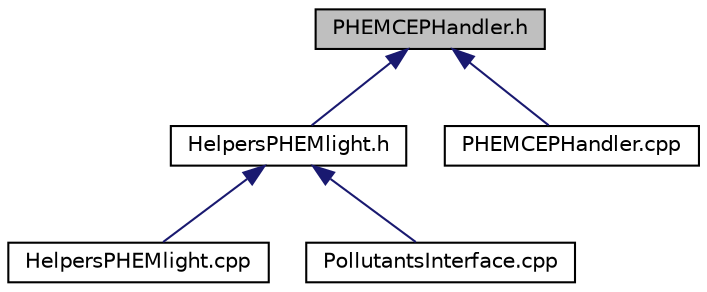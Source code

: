 digraph "PHEMCEPHandler.h"
{
  edge [fontname="Helvetica",fontsize="10",labelfontname="Helvetica",labelfontsize="10"];
  node [fontname="Helvetica",fontsize="10",shape=record];
  Node15 [label="PHEMCEPHandler.h",height=0.2,width=0.4,color="black", fillcolor="grey75", style="filled", fontcolor="black"];
  Node15 -> Node16 [dir="back",color="midnightblue",fontsize="10",style="solid",fontname="Helvetica"];
  Node16 [label="HelpersPHEMlight.h",height=0.2,width=0.4,color="black", fillcolor="white", style="filled",URL="$dd/d67/_helpers_p_h_e_mlight_8h.html"];
  Node16 -> Node17 [dir="back",color="midnightblue",fontsize="10",style="solid",fontname="Helvetica"];
  Node17 [label="HelpersPHEMlight.cpp",height=0.2,width=0.4,color="black", fillcolor="white", style="filled",URL="$df/de3/_helpers_p_h_e_mlight_8cpp.html"];
  Node16 -> Node18 [dir="back",color="midnightblue",fontsize="10",style="solid",fontname="Helvetica"];
  Node18 [label="PollutantsInterface.cpp",height=0.2,width=0.4,color="black", fillcolor="white", style="filled",URL="$da/d94/_pollutants_interface_8cpp.html"];
  Node15 -> Node19 [dir="back",color="midnightblue",fontsize="10",style="solid",fontname="Helvetica"];
  Node19 [label="PHEMCEPHandler.cpp",height=0.2,width=0.4,color="black", fillcolor="white", style="filled",URL="$de/d40/_p_h_e_m_c_e_p_handler_8cpp.html"];
}
